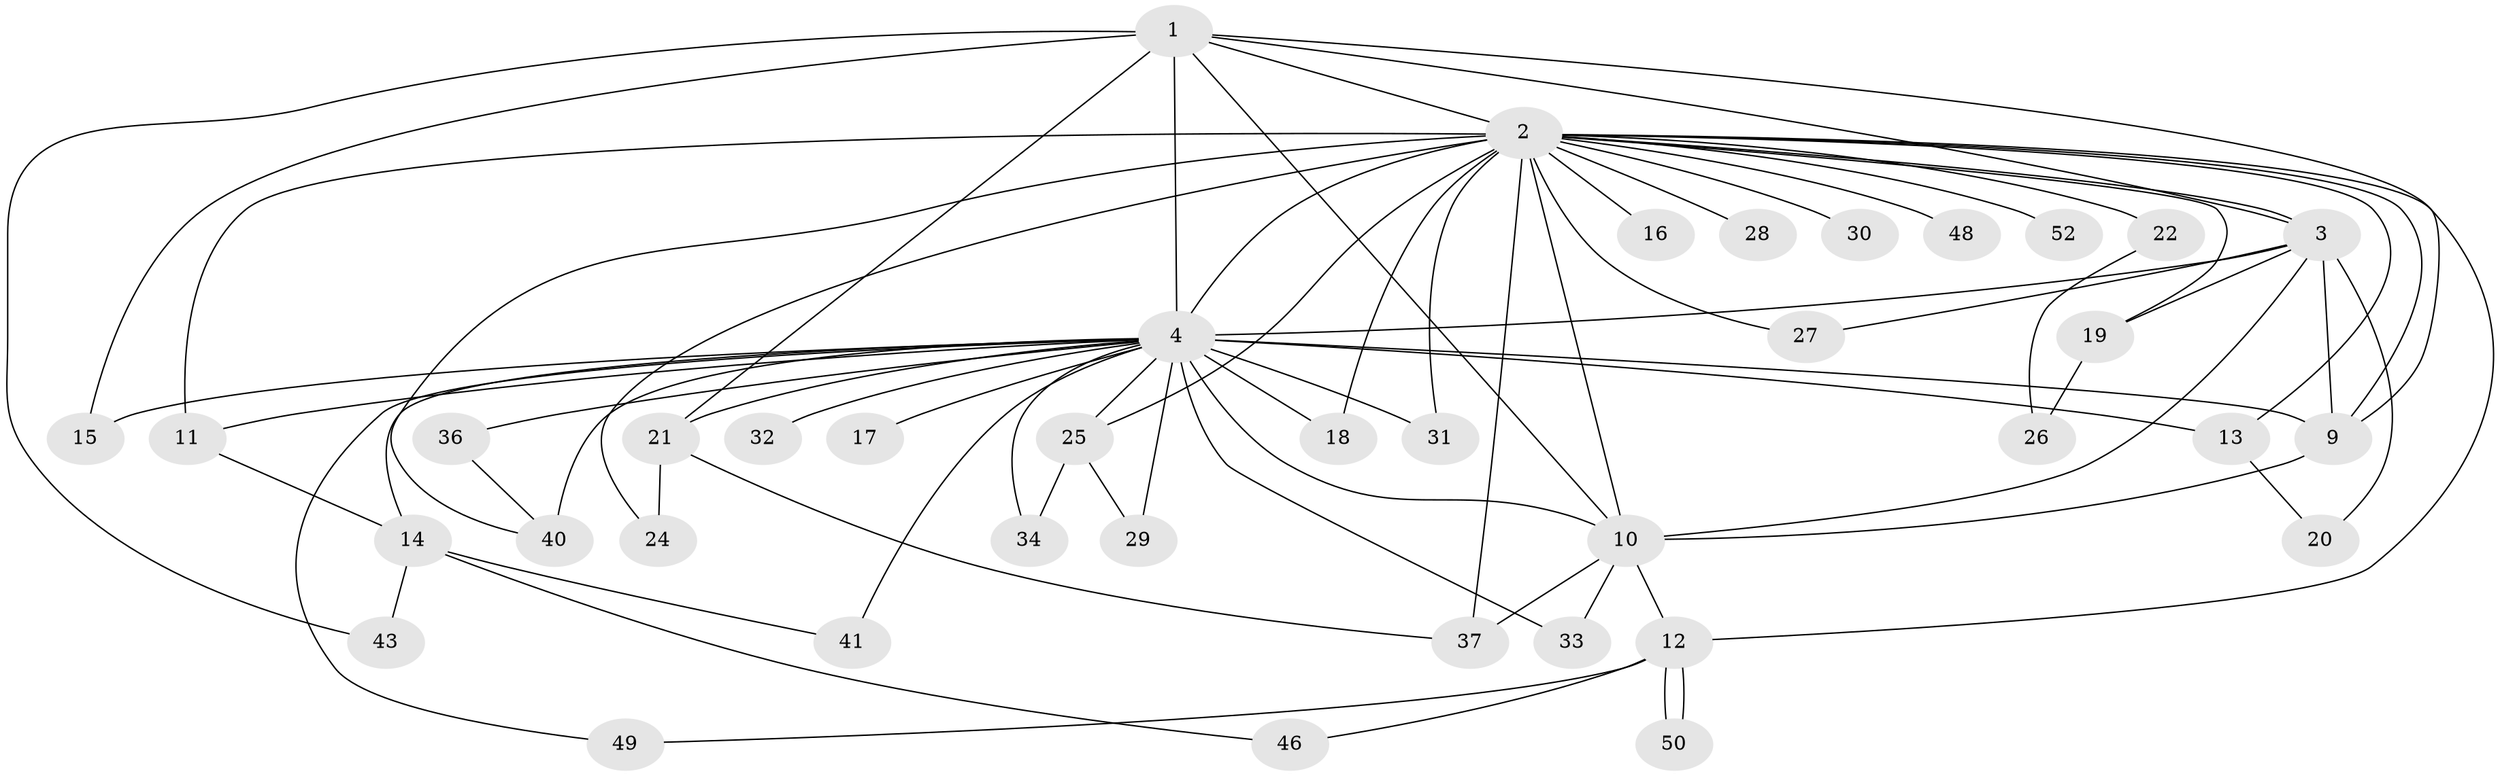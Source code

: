 // original degree distribution, {12: 0.03508771929824561, 18: 0.017543859649122806, 14: 0.017543859649122806, 22: 0.017543859649122806, 19: 0.05263157894736842, 9: 0.017543859649122806, 13: 0.017543859649122806, 7: 0.017543859649122806, 6: 0.03508771929824561, 3: 0.12280701754385964, 2: 0.5964912280701754, 4: 0.03508771929824561, 5: 0.017543859649122806}
// Generated by graph-tools (version 1.1) at 2025/17/03/04/25 18:17:30]
// undirected, 39 vertices, 74 edges
graph export_dot {
graph [start="1"]
  node [color=gray90,style=filled];
  1;
  2 [super="+7+8"];
  3;
  4 [super="+38+55+47+53+35+5"];
  9;
  10;
  11 [super="+42+57"];
  12;
  13;
  14;
  15;
  16;
  17;
  18;
  19;
  20;
  21;
  22;
  24;
  25;
  26;
  27;
  28;
  29;
  30;
  31;
  32;
  33;
  34;
  36;
  37 [super="+44+56"];
  40 [super="+45"];
  41;
  43;
  46;
  48;
  49;
  50;
  52;
  1 -- 2 [weight=3];
  1 -- 3;
  1 -- 4 [weight=3];
  1 -- 9;
  1 -- 10;
  1 -- 15;
  1 -- 21;
  1 -- 43;
  2 -- 3 [weight=3];
  2 -- 4 [weight=10];
  2 -- 9 [weight=3];
  2 -- 10 [weight=3];
  2 -- 11 [weight=3];
  2 -- 22 [weight=2];
  2 -- 24;
  2 -- 25;
  2 -- 27;
  2 -- 30 [weight=2];
  2 -- 31;
  2 -- 52 [weight=2];
  2 -- 13;
  2 -- 16 [weight=2];
  2 -- 18;
  2 -- 19;
  2 -- 28 [weight=2];
  2 -- 48 [weight=2];
  2 -- 37 [weight=2];
  2 -- 40;
  2 -- 12;
  3 -- 4 [weight=3];
  3 -- 9;
  3 -- 10;
  3 -- 19;
  3 -- 20;
  3 -- 27;
  4 -- 9 [weight=3];
  4 -- 10 [weight=4];
  4 -- 25 [weight=2];
  4 -- 40 [weight=2];
  4 -- 11 [weight=2];
  4 -- 36 [weight=2];
  4 -- 13;
  4 -- 14;
  4 -- 15;
  4 -- 17 [weight=2];
  4 -- 18;
  4 -- 21;
  4 -- 29;
  4 -- 31;
  4 -- 32 [weight=2];
  4 -- 33;
  4 -- 34;
  4 -- 41;
  4 -- 49;
  9 -- 10;
  10 -- 12;
  10 -- 33;
  10 -- 37;
  11 -- 14 [weight=2];
  12 -- 46;
  12 -- 49;
  12 -- 50;
  12 -- 50;
  13 -- 20;
  14 -- 41;
  14 -- 43;
  14 -- 46;
  19 -- 26;
  21 -- 24;
  21 -- 37;
  22 -- 26;
  25 -- 29;
  25 -- 34;
  36 -- 40;
}
